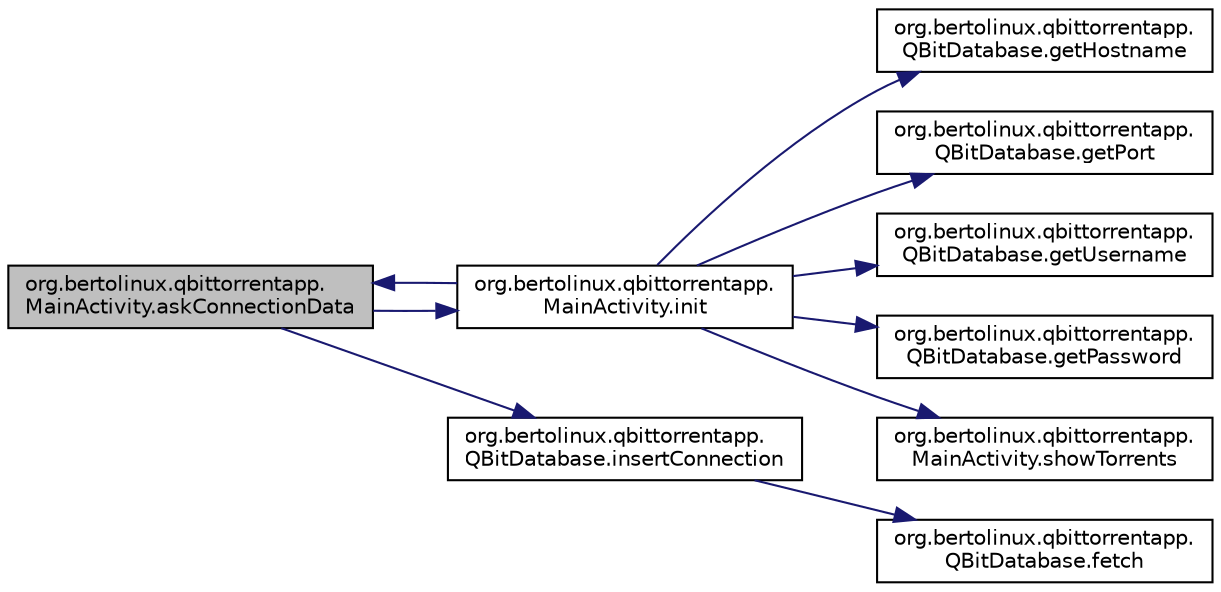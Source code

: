 digraph "org.bertolinux.qbittorrentapp.MainActivity.askConnectionData"
{
  edge [fontname="Helvetica",fontsize="10",labelfontname="Helvetica",labelfontsize="10"];
  node [fontname="Helvetica",fontsize="10",shape=record];
  rankdir="LR";
  Node0 [label="org.bertolinux.qbittorrentapp.\lMainActivity.askConnectionData",height=0.2,width=0.4,color="black", fillcolor="grey75", style="filled", fontcolor="black"];
  Node0 -> Node1 [color="midnightblue",fontsize="10",style="solid",fontname="Helvetica"];
  Node1 [label="org.bertolinux.qbittorrentapp.\lMainActivity.init",height=0.2,width=0.4,color="black", fillcolor="white", style="filled",URL="$classorg_1_1bertolinux_1_1qbittorrentapp_1_1MainActivity.html#ab62eb7ecb4b9a0273e24fd009b8b45b0"];
  Node1 -> Node0 [color="midnightblue",fontsize="10",style="solid",fontname="Helvetica"];
  Node1 -> Node2 [color="midnightblue",fontsize="10",style="solid",fontname="Helvetica"];
  Node2 [label="org.bertolinux.qbittorrentapp.\lQBitDatabase.getHostname",height=0.2,width=0.4,color="black", fillcolor="white", style="filled",URL="$classorg_1_1bertolinux_1_1qbittorrentapp_1_1QBitDatabase.html#a70c31bafd761275988a87f9f195eca66"];
  Node1 -> Node3 [color="midnightblue",fontsize="10",style="solid",fontname="Helvetica"];
  Node3 [label="org.bertolinux.qbittorrentapp.\lQBitDatabase.getPort",height=0.2,width=0.4,color="black", fillcolor="white", style="filled",URL="$classorg_1_1bertolinux_1_1qbittorrentapp_1_1QBitDatabase.html#ac18d6660b8fd3eec4b6a2995d230db5c"];
  Node1 -> Node4 [color="midnightblue",fontsize="10",style="solid",fontname="Helvetica"];
  Node4 [label="org.bertolinux.qbittorrentapp.\lQBitDatabase.getUsername",height=0.2,width=0.4,color="black", fillcolor="white", style="filled",URL="$classorg_1_1bertolinux_1_1qbittorrentapp_1_1QBitDatabase.html#a328b530abff001eee6c94d57ca073f1b"];
  Node1 -> Node5 [color="midnightblue",fontsize="10",style="solid",fontname="Helvetica"];
  Node5 [label="org.bertolinux.qbittorrentapp.\lQBitDatabase.getPassword",height=0.2,width=0.4,color="black", fillcolor="white", style="filled",URL="$classorg_1_1bertolinux_1_1qbittorrentapp_1_1QBitDatabase.html#a292ccb0e9037fac9a059543b148df2dd"];
  Node1 -> Node6 [color="midnightblue",fontsize="10",style="solid",fontname="Helvetica"];
  Node6 [label="org.bertolinux.qbittorrentapp.\lMainActivity.showTorrents",height=0.2,width=0.4,color="black", fillcolor="white", style="filled",URL="$classorg_1_1bertolinux_1_1qbittorrentapp_1_1MainActivity.html#a6dec9399650aa3e4f61cd4253005e0e6"];
  Node0 -> Node7 [color="midnightblue",fontsize="10",style="solid",fontname="Helvetica"];
  Node7 [label="org.bertolinux.qbittorrentapp.\lQBitDatabase.insertConnection",height=0.2,width=0.4,color="black", fillcolor="white", style="filled",URL="$classorg_1_1bertolinux_1_1qbittorrentapp_1_1QBitDatabase.html#a345bf96762d1df0946ee8f41b5016f89"];
  Node7 -> Node8 [color="midnightblue",fontsize="10",style="solid",fontname="Helvetica"];
  Node8 [label="org.bertolinux.qbittorrentapp.\lQBitDatabase.fetch",height=0.2,width=0.4,color="black", fillcolor="white", style="filled",URL="$classorg_1_1bertolinux_1_1qbittorrentapp_1_1QBitDatabase.html#ab7dc221772ac988eb56ce2e158989113"];
}
